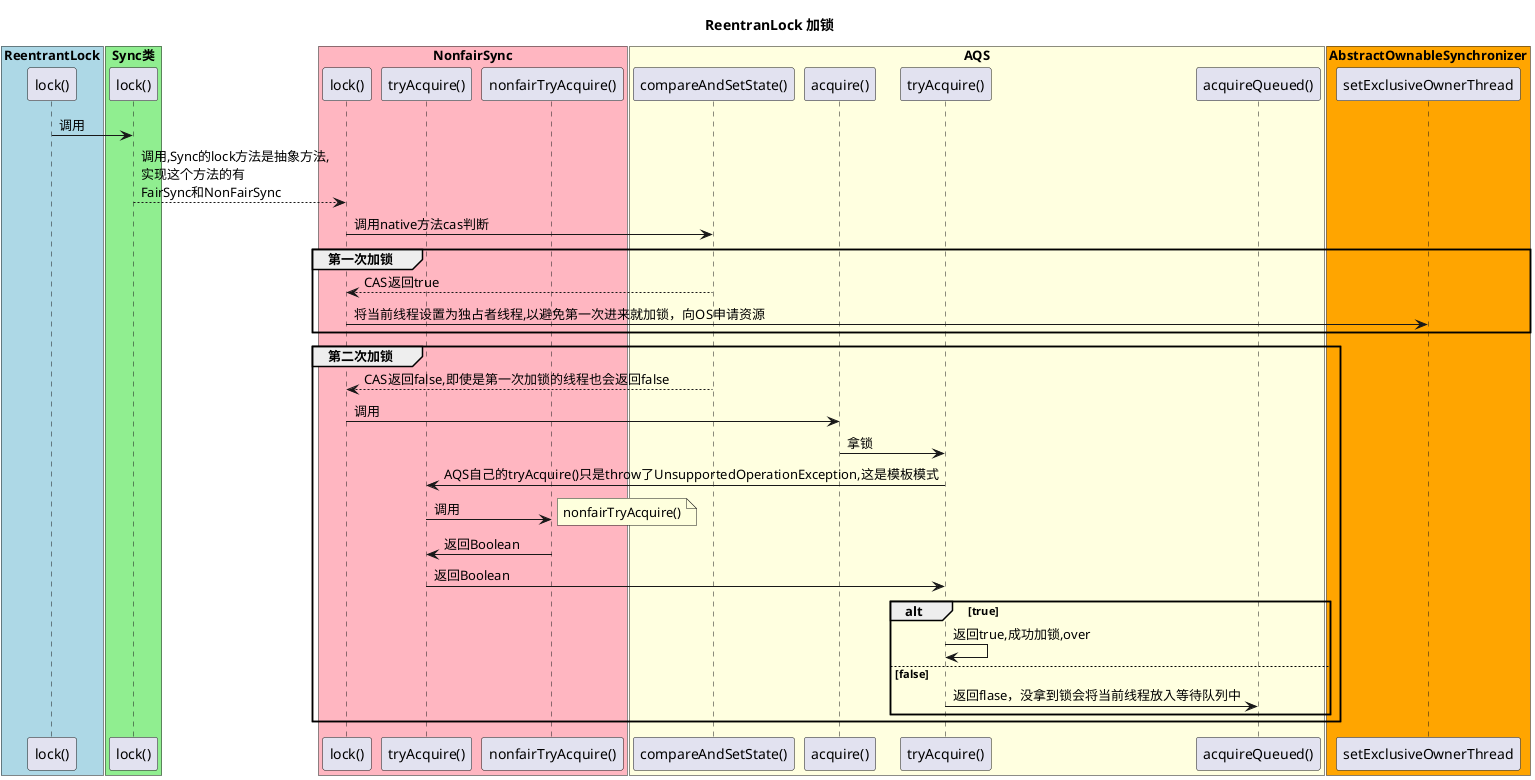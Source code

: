 @startuml

title ReentranLock 加锁

box "ReentrantLock" #LightBlue
    participant "lock()" as RLock
end box

box "Sync类" #LightGreen
    participant "lock()" as SLock
end box

box "NonfairSync" #LightPink
    participant "lock()" as NFLock
    participant "tryAcquire()" as NFTAc
    participant "nonfairTryAcquire()" as NFNFTAc
end box

box "AQS"  #LightYellow
    participant "compareAndSetState()" as CAS
    participant "acquire()" as AQSAc
    participant "tryAcquire()" as AQStAc
    participant "acquireQueued()" as AQSacQu
end box

box "AbstractOwnableSynchronizer"  #Orange
    participant setExclusiveOwnerThread as setEx
end box

RLock -> SLock:  调用
SLock --> NFLock: 调用,Sync的lock方法是抽象方法,\n实现这个方法的有\nFairSync和NonFairSync
NFLock -> CAS:调用native方法cas判断
group 第一次加锁
CAS --> NFLock: CAS返回true
NFLock -> setEx: 将当前线程设置为独占者线程,以避免第一次进来就加锁，向OS申请资源
end

group 第二次加锁
CAS --> NFLock: CAS返回false,即使是第一次加锁的线程也会返回false
NFLock -> AQSAc: 调用
AQSAc  -> AQStAc: 拿锁
AQStAc -> NFTAc: AQS自己的tryAcquire()只是throw了UnsupportedOperationException,这是模板模式
NFTAc  -> NFNFTAc: 调用
note right
nonfairTryAcquire()
end note
NFNFTAc -> NFTAc:返回Boolean
NFTAc -> AQStAc : 返回Boolean

alt true
AQStAc -> AQStAc: 返回true,成功加锁,over
else false
AQStAc -> AQSacQu: 返回flase，没拿到锁会将当前线程放入等待队列中
end
end



@enduml